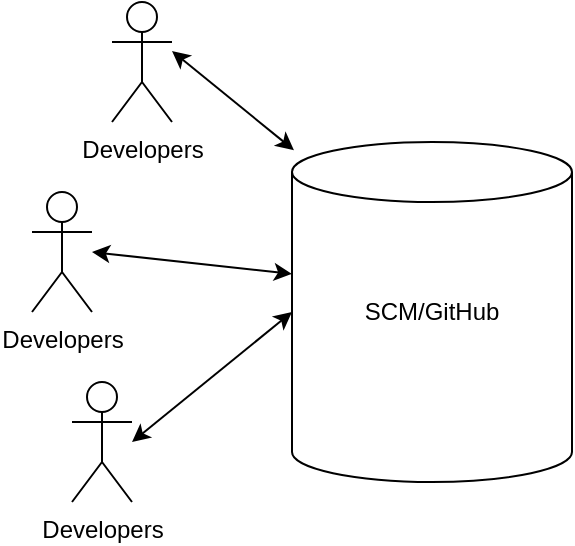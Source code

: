 <mxfile version="24.3.1" type="github">
  <diagram name="Page-1" id="vGo1IkpUFLG27InZbVdU">
    <mxGraphModel dx="1314" dy="832" grid="1" gridSize="10" guides="1" tooltips="1" connect="1" arrows="1" fold="1" page="1" pageScale="1" pageWidth="850" pageHeight="1100" math="0" shadow="0">
      <root>
        <mxCell id="0" />
        <mxCell id="1" parent="0" />
        <mxCell id="BEHCY8cCRM_6riBml2IU-1" value="Developers" style="shape=umlActor;verticalLabelPosition=bottom;verticalAlign=top;html=1;outlineConnect=0;" parent="1" vertex="1">
          <mxGeometry x="60" y="210" width="30" height="60" as="geometry" />
        </mxCell>
        <mxCell id="BEHCY8cCRM_6riBml2IU-2" value="" style="shape=cylinder3;whiteSpace=wrap;html=1;boundedLbl=1;backgroundOutline=1;size=15;" parent="1" vertex="1">
          <mxGeometry x="170" y="90" width="140" height="170" as="geometry" />
        </mxCell>
        <mxCell id="BEHCY8cCRM_6riBml2IU-3" value="SCM/GitHub" style="text;html=1;align=center;verticalAlign=middle;whiteSpace=wrap;rounded=0;" parent="1" vertex="1">
          <mxGeometry x="210" y="160" width="60" height="30" as="geometry" />
        </mxCell>
        <mxCell id="BEHCY8cCRM_6riBml2IU-4" value="Developers" style="shape=umlActor;verticalLabelPosition=bottom;verticalAlign=top;html=1;outlineConnect=0;" parent="1" vertex="1">
          <mxGeometry x="40" y="115" width="30" height="60" as="geometry" />
        </mxCell>
        <mxCell id="BEHCY8cCRM_6riBml2IU-5" value="Developers" style="shape=umlActor;verticalLabelPosition=bottom;verticalAlign=top;html=1;outlineConnect=0;" parent="1" vertex="1">
          <mxGeometry x="80" y="20" width="30" height="60" as="geometry" />
        </mxCell>
        <mxCell id="J17zED604PT5q9kPFwua-1" value="" style="endArrow=classic;startArrow=classic;html=1;rounded=0;entryX=0;entryY=0.5;entryDx=0;entryDy=0;entryPerimeter=0;" edge="1" parent="1" target="BEHCY8cCRM_6riBml2IU-2">
          <mxGeometry width="50" height="50" relative="1" as="geometry">
            <mxPoint x="90" y="240" as="sourcePoint" />
            <mxPoint x="140" y="190" as="targetPoint" />
          </mxGeometry>
        </mxCell>
        <mxCell id="J17zED604PT5q9kPFwua-2" value="" style="endArrow=classic;startArrow=classic;html=1;rounded=0;entryX=0;entryY=0.388;entryDx=0;entryDy=0;entryPerimeter=0;" edge="1" parent="1" target="BEHCY8cCRM_6riBml2IU-2">
          <mxGeometry width="50" height="50" relative="1" as="geometry">
            <mxPoint x="70" y="145" as="sourcePoint" />
            <mxPoint x="150" y="80" as="targetPoint" />
          </mxGeometry>
        </mxCell>
        <mxCell id="J17zED604PT5q9kPFwua-3" value="" style="endArrow=classic;startArrow=classic;html=1;rounded=0;entryX=0.007;entryY=0.024;entryDx=0;entryDy=0;entryPerimeter=0;" edge="1" parent="1" target="BEHCY8cCRM_6riBml2IU-2">
          <mxGeometry width="50" height="50" relative="1" as="geometry">
            <mxPoint x="110" y="44.52" as="sourcePoint" />
            <mxPoint x="210" y="55.52" as="targetPoint" />
          </mxGeometry>
        </mxCell>
      </root>
    </mxGraphModel>
  </diagram>
</mxfile>
